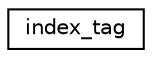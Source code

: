 digraph "Graphical Class Hierarchy"
{
  edge [fontname="Helvetica",fontsize="10",labelfontname="Helvetica",labelfontsize="10"];
  node [fontname="Helvetica",fontsize="10",shape=record];
  rankdir="LR";
  Node0 [label="index_tag",height=0.2,width=0.4,color="black", fillcolor="white", style="filled",URL="$structindex__tag.html"];
}
